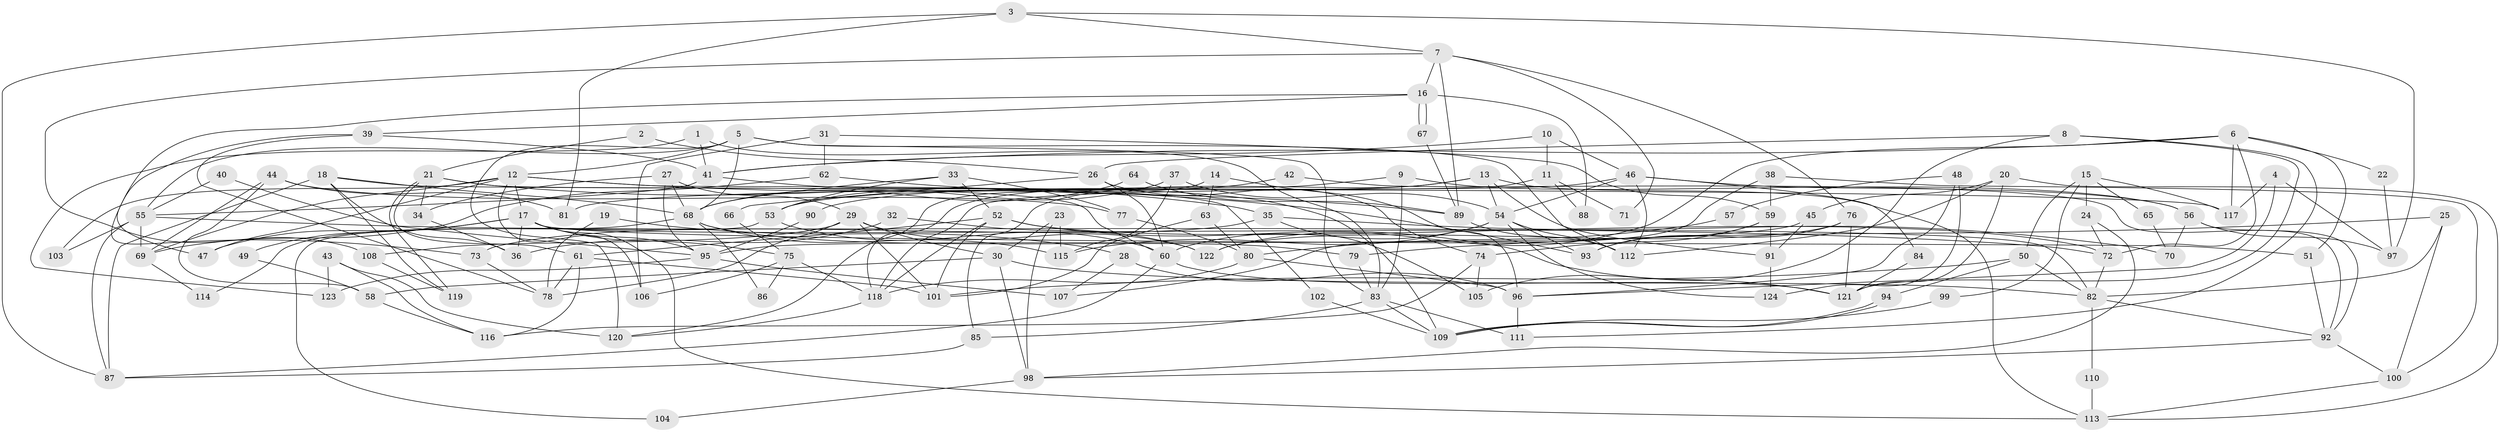 // Generated by graph-tools (version 1.1) at 2025/11/02/27/25 16:11:21]
// undirected, 124 vertices, 248 edges
graph export_dot {
graph [start="1"]
  node [color=gray90,style=filled];
  1;
  2;
  3;
  4;
  5;
  6;
  7;
  8;
  9;
  10;
  11;
  12;
  13;
  14;
  15;
  16;
  17;
  18;
  19;
  20;
  21;
  22;
  23;
  24;
  25;
  26;
  27;
  28;
  29;
  30;
  31;
  32;
  33;
  34;
  35;
  36;
  37;
  38;
  39;
  40;
  41;
  42;
  43;
  44;
  45;
  46;
  47;
  48;
  49;
  50;
  51;
  52;
  53;
  54;
  55;
  56;
  57;
  58;
  59;
  60;
  61;
  62;
  63;
  64;
  65;
  66;
  67;
  68;
  69;
  70;
  71;
  72;
  73;
  74;
  75;
  76;
  77;
  78;
  79;
  80;
  81;
  82;
  83;
  84;
  85;
  86;
  87;
  88;
  89;
  90;
  91;
  92;
  93;
  94;
  95;
  96;
  97;
  98;
  99;
  100;
  101;
  102;
  103;
  104;
  105;
  106;
  107;
  108;
  109;
  110;
  111;
  112;
  113;
  114;
  115;
  116;
  117;
  118;
  119;
  120;
  121;
  122;
  123;
  124;
  1 -- 123;
  1 -- 83;
  1 -- 41;
  2 -- 21;
  2 -- 26;
  3 -- 7;
  3 -- 97;
  3 -- 81;
  3 -- 87;
  4 -- 96;
  4 -- 117;
  4 -- 97;
  5 -- 68;
  5 -- 112;
  5 -- 12;
  5 -- 55;
  5 -- 83;
  5 -- 120;
  6 -- 41;
  6 -- 51;
  6 -- 22;
  6 -- 72;
  6 -- 117;
  6 -- 122;
  7 -- 16;
  7 -- 76;
  7 -- 71;
  7 -- 89;
  7 -- 108;
  8 -- 121;
  8 -- 26;
  8 -- 105;
  8 -- 111;
  9 -- 118;
  9 -- 83;
  9 -- 56;
  10 -- 41;
  10 -- 46;
  10 -- 11;
  11 -- 118;
  11 -- 71;
  11 -- 88;
  12 -- 69;
  12 -- 17;
  12 -- 47;
  12 -- 93;
  12 -- 102;
  12 -- 103;
  12 -- 106;
  13 -- 54;
  13 -- 85;
  13 -- 90;
  13 -- 91;
  13 -- 113;
  14 -- 120;
  14 -- 96;
  14 -- 63;
  15 -- 117;
  15 -- 50;
  15 -- 24;
  15 -- 65;
  15 -- 99;
  16 -- 39;
  16 -- 67;
  16 -- 67;
  16 -- 73;
  16 -- 88;
  17 -- 82;
  17 -- 36;
  17 -- 47;
  17 -- 49;
  17 -- 51;
  17 -- 75;
  17 -- 95;
  17 -- 113;
  18 -- 68;
  18 -- 36;
  18 -- 87;
  18 -- 117;
  18 -- 119;
  19 -- 78;
  19 -- 28;
  20 -- 112;
  20 -- 113;
  20 -- 45;
  20 -- 121;
  21 -- 60;
  21 -- 61;
  21 -- 34;
  21 -- 35;
  21 -- 119;
  22 -- 97;
  23 -- 30;
  23 -- 115;
  23 -- 98;
  24 -- 72;
  24 -- 98;
  25 -- 82;
  25 -- 100;
  25 -- 79;
  26 -- 60;
  26 -- 74;
  26 -- 66;
  27 -- 68;
  27 -- 29;
  27 -- 34;
  27 -- 95;
  28 -- 96;
  28 -- 107;
  29 -- 108;
  29 -- 122;
  29 -- 30;
  29 -- 78;
  29 -- 101;
  30 -- 98;
  30 -- 58;
  30 -- 82;
  31 -- 106;
  31 -- 59;
  31 -- 62;
  32 -- 36;
  32 -- 122;
  33 -- 53;
  33 -- 52;
  33 -- 68;
  33 -- 77;
  34 -- 36;
  35 -- 73;
  35 -- 70;
  35 -- 105;
  37 -- 54;
  37 -- 115;
  37 -- 53;
  38 -- 100;
  38 -- 59;
  38 -- 107;
  39 -- 41;
  39 -- 47;
  39 -- 78;
  40 -- 55;
  40 -- 95;
  41 -- 55;
  41 -- 109;
  42 -- 53;
  42 -- 92;
  43 -- 120;
  43 -- 116;
  43 -- 123;
  44 -- 58;
  44 -- 69;
  44 -- 77;
  44 -- 81;
  45 -- 95;
  45 -- 91;
  46 -- 81;
  46 -- 56;
  46 -- 54;
  46 -- 84;
  46 -- 112;
  48 -- 96;
  48 -- 124;
  48 -- 57;
  49 -- 58;
  50 -- 82;
  50 -- 101;
  50 -- 94;
  51 -- 92;
  52 -- 101;
  52 -- 72;
  52 -- 61;
  52 -- 118;
  52 -- 121;
  53 -- 60;
  53 -- 104;
  54 -- 60;
  54 -- 93;
  54 -- 112;
  54 -- 115;
  54 -- 124;
  55 -- 87;
  55 -- 69;
  55 -- 72;
  55 -- 103;
  56 -- 92;
  56 -- 70;
  56 -- 97;
  57 -- 80;
  58 -- 116;
  59 -- 91;
  59 -- 93;
  59 -- 74;
  60 -- 121;
  60 -- 87;
  61 -- 78;
  61 -- 101;
  61 -- 116;
  62 -- 89;
  62 -- 69;
  63 -- 101;
  63 -- 80;
  64 -- 68;
  64 -- 89;
  65 -- 70;
  66 -- 75;
  67 -- 89;
  68 -- 79;
  68 -- 86;
  68 -- 114;
  68 -- 115;
  69 -- 114;
  72 -- 82;
  73 -- 78;
  74 -- 105;
  74 -- 116;
  75 -- 118;
  75 -- 86;
  75 -- 106;
  76 -- 121;
  76 -- 93;
  76 -- 122;
  77 -- 80;
  79 -- 83;
  80 -- 96;
  80 -- 118;
  82 -- 92;
  82 -- 110;
  83 -- 109;
  83 -- 85;
  83 -- 111;
  84 -- 121;
  85 -- 87;
  89 -- 112;
  90 -- 95;
  91 -- 124;
  92 -- 98;
  92 -- 100;
  94 -- 109;
  94 -- 109;
  95 -- 107;
  95 -- 123;
  96 -- 111;
  98 -- 104;
  99 -- 109;
  100 -- 113;
  102 -- 109;
  108 -- 119;
  110 -- 113;
  118 -- 120;
}
